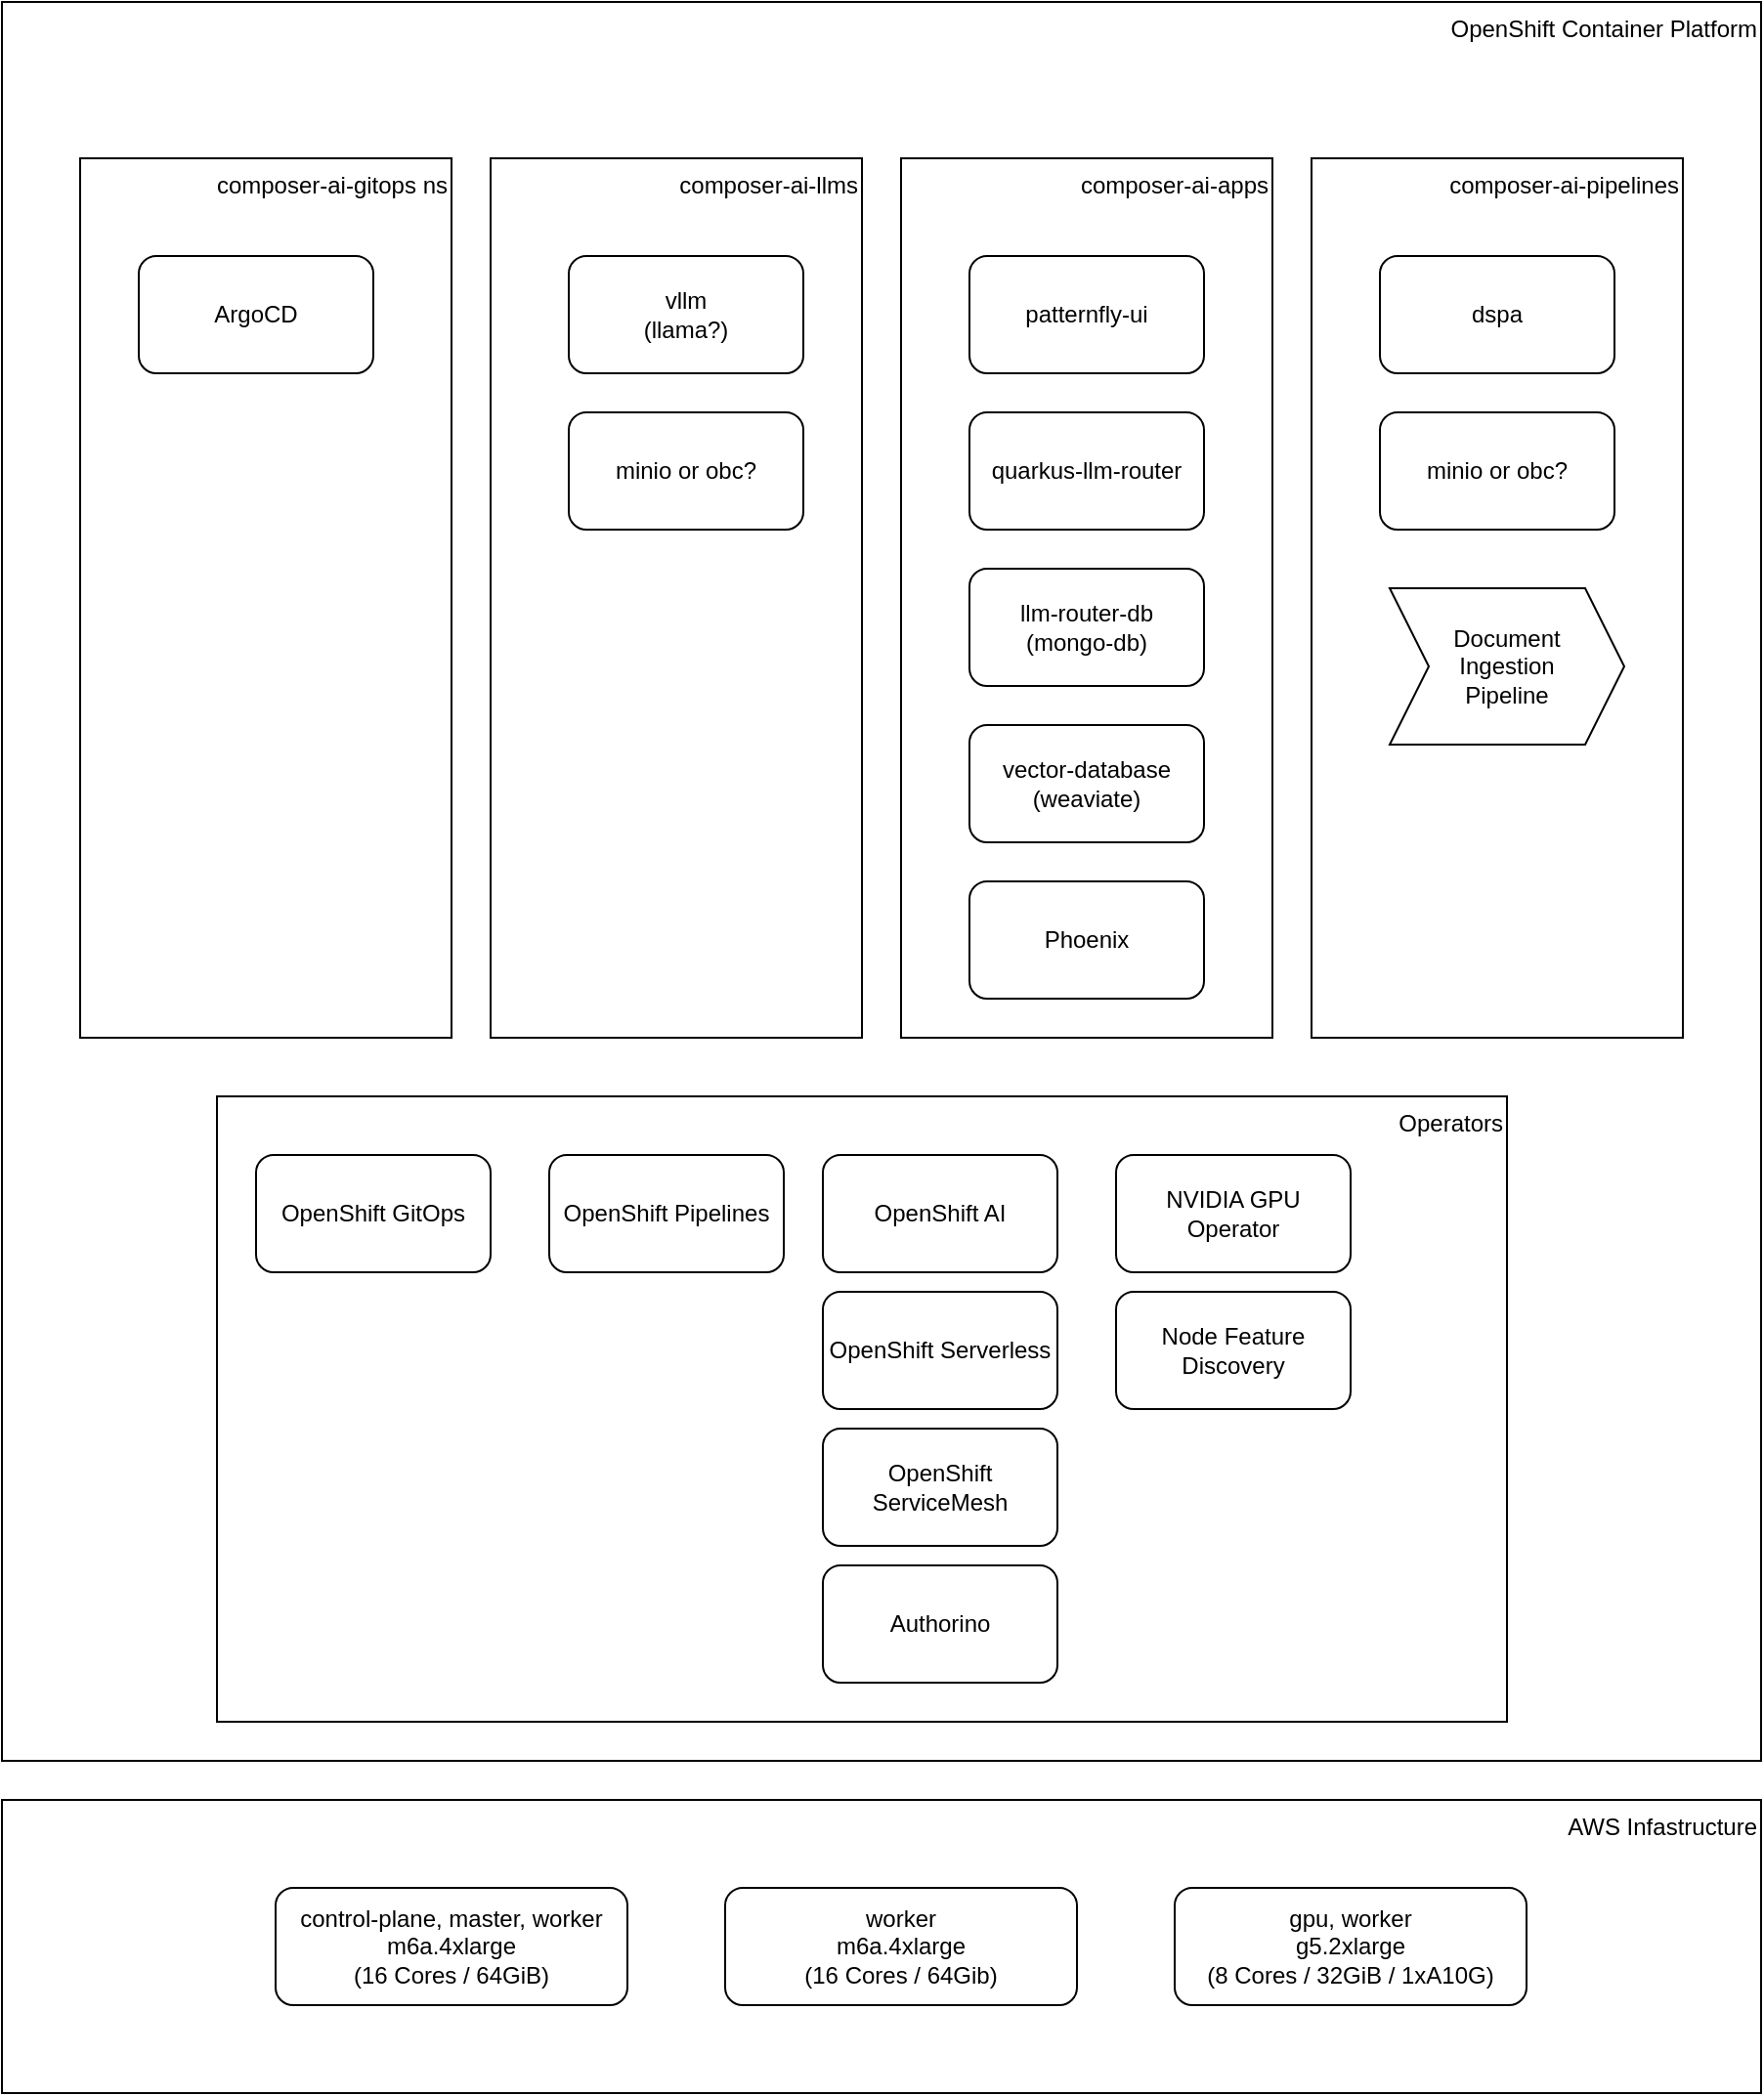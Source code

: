 <mxfile>
    <diagram id="2sebiGc540611mgCGR5V" name="Page-1">
        <mxGraphModel dx="1065" dy="1601" grid="1" gridSize="10" guides="1" tooltips="1" connect="1" arrows="1" fold="1" page="1" pageScale="1" pageWidth="850" pageHeight="1100" math="0" shadow="0">
            <root>
                <mxCell id="0"/>
                <mxCell id="1" parent="0"/>
                <mxCell id="2" value="OpenShift Container Platform" style="rounded=0;whiteSpace=wrap;html=1;align=right;verticalAlign=top;" parent="1" vertex="1">
                    <mxGeometry x="70" y="-520" width="900" height="900" as="geometry"/>
                </mxCell>
                <mxCell id="3" value="Operators" style="rounded=0;whiteSpace=wrap;html=1;align=right;verticalAlign=top;" parent="1" vertex="1">
                    <mxGeometry x="180" y="40" width="660" height="320" as="geometry"/>
                </mxCell>
                <mxCell id="4" value="OpenShift GitOps" style="rounded=1;whiteSpace=wrap;html=1;" parent="1" vertex="1">
                    <mxGeometry x="200" y="70" width="120" height="60" as="geometry"/>
                </mxCell>
                <mxCell id="5" value="OpenShift Pipelines" style="rounded=1;whiteSpace=wrap;html=1;" parent="1" vertex="1">
                    <mxGeometry x="350" y="70" width="120" height="60" as="geometry"/>
                </mxCell>
                <mxCell id="6" value="OpenShift AI" style="rounded=1;whiteSpace=wrap;html=1;" parent="1" vertex="1">
                    <mxGeometry x="490" y="70" width="120" height="60" as="geometry"/>
                </mxCell>
                <mxCell id="7" value="OpenShift Serverless" style="rounded=1;whiteSpace=wrap;html=1;" parent="1" vertex="1">
                    <mxGeometry x="490" y="140" width="120" height="60" as="geometry"/>
                </mxCell>
                <mxCell id="8" value="OpenShift ServiceMesh" style="rounded=1;whiteSpace=wrap;html=1;" parent="1" vertex="1">
                    <mxGeometry x="490" y="210" width="120" height="60" as="geometry"/>
                </mxCell>
                <mxCell id="9" value="Authorino" style="rounded=1;whiteSpace=wrap;html=1;" parent="1" vertex="1">
                    <mxGeometry x="490" y="280" width="120" height="60" as="geometry"/>
                </mxCell>
                <mxCell id="10" value="NVIDIA GPU Operator" style="rounded=1;whiteSpace=wrap;html=1;" parent="1" vertex="1">
                    <mxGeometry x="640" y="70" width="120" height="60" as="geometry"/>
                </mxCell>
                <mxCell id="11" value="Node Feature Discovery" style="rounded=1;whiteSpace=wrap;html=1;" parent="1" vertex="1">
                    <mxGeometry x="640" y="140" width="120" height="60" as="geometry"/>
                </mxCell>
                <mxCell id="12" value="AWS Infastructure" style="rounded=0;whiteSpace=wrap;html=1;align=right;verticalAlign=top;" parent="1" vertex="1">
                    <mxGeometry x="70" y="400" width="900" height="150" as="geometry"/>
                </mxCell>
                <mxCell id="13" value="control-plane, master, worker&lt;br&gt;m6a.4xlarge&lt;br&gt;(16 Cores / 64GiB)" style="rounded=1;whiteSpace=wrap;html=1;" parent="1" vertex="1">
                    <mxGeometry x="210" y="445" width="180" height="60" as="geometry"/>
                </mxCell>
                <mxCell id="14" value="worker&lt;br&gt;m6a.4xlarge&lt;br&gt;(16 Cores / 64Gib)" style="rounded=1;whiteSpace=wrap;html=1;" parent="1" vertex="1">
                    <mxGeometry x="440" y="445" width="180" height="60" as="geometry"/>
                </mxCell>
                <mxCell id="15" value="gpu, worker&lt;br&gt;g5.2xlarge&lt;br&gt;(8 Cores / 32GiB / 1xA10G)" style="rounded=1;whiteSpace=wrap;html=1;" parent="1" vertex="1">
                    <mxGeometry x="670" y="445" width="180" height="60" as="geometry"/>
                </mxCell>
                <mxCell id="17" value="composer-ai-gitops ns" style="rounded=0;whiteSpace=wrap;html=1;align=right;verticalAlign=top;" parent="1" vertex="1">
                    <mxGeometry x="110" y="-440" width="190" height="450" as="geometry"/>
                </mxCell>
                <mxCell id="18" value="ArgoCD" style="rounded=1;whiteSpace=wrap;html=1;" parent="1" vertex="1">
                    <mxGeometry x="140" y="-390" width="120" height="60" as="geometry"/>
                </mxCell>
                <mxCell id="19" value="composer-ai-llms" style="rounded=0;whiteSpace=wrap;html=1;align=right;verticalAlign=top;" parent="1" vertex="1">
                    <mxGeometry x="320" y="-440" width="190" height="450" as="geometry"/>
                </mxCell>
                <mxCell id="20" value="vllm&lt;br&gt;(llama?)" style="rounded=1;whiteSpace=wrap;html=1;" parent="1" vertex="1">
                    <mxGeometry x="360" y="-390" width="120" height="60" as="geometry"/>
                </mxCell>
                <mxCell id="21" value="minio or obc?" style="rounded=1;whiteSpace=wrap;html=1;" parent="1" vertex="1">
                    <mxGeometry x="360" y="-310" width="120" height="60" as="geometry"/>
                </mxCell>
                <mxCell id="22" value="composer-ai-apps" style="rounded=0;whiteSpace=wrap;html=1;align=right;verticalAlign=top;" parent="1" vertex="1">
                    <mxGeometry x="530" y="-440" width="190" height="450" as="geometry"/>
                </mxCell>
                <mxCell id="23" value="patternfly-ui" style="rounded=1;whiteSpace=wrap;html=1;" parent="1" vertex="1">
                    <mxGeometry x="565" y="-390" width="120" height="60" as="geometry"/>
                </mxCell>
                <mxCell id="24" value="quarkus-llm-router" style="rounded=1;whiteSpace=wrap;html=1;" parent="1" vertex="1">
                    <mxGeometry x="565" y="-310" width="120" height="60" as="geometry"/>
                </mxCell>
                <mxCell id="25" value="vector-database&lt;br&gt;(weaviate)" style="rounded=1;whiteSpace=wrap;html=1;" parent="1" vertex="1">
                    <mxGeometry x="565" y="-150" width="120" height="60" as="geometry"/>
                </mxCell>
                <mxCell id="26" value="composer-ai-pipelines" style="rounded=0;whiteSpace=wrap;html=1;align=right;verticalAlign=top;" parent="1" vertex="1">
                    <mxGeometry x="740" y="-440" width="190" height="450" as="geometry"/>
                </mxCell>
                <mxCell id="27" value="dspa" style="rounded=1;whiteSpace=wrap;html=1;" parent="1" vertex="1">
                    <mxGeometry x="775" y="-390" width="120" height="60" as="geometry"/>
                </mxCell>
                <mxCell id="28" value="minio or obc?" style="rounded=1;whiteSpace=wrap;html=1;" parent="1" vertex="1">
                    <mxGeometry x="775" y="-310" width="120" height="60" as="geometry"/>
                </mxCell>
                <mxCell id="29" value="Document &lt;br&gt;Ingestion &lt;br&gt;Pipeline" style="shape=step;perimeter=stepPerimeter;whiteSpace=wrap;html=1;fixedSize=1;" parent="1" vertex="1">
                    <mxGeometry x="780" y="-220" width="120" height="80" as="geometry"/>
                </mxCell>
                <mxCell id="30" value="Phoenix" style="rounded=1;whiteSpace=wrap;html=1;" parent="1" vertex="1">
                    <mxGeometry x="565" y="-70" width="120" height="60" as="geometry"/>
                </mxCell>
                <mxCell id="31" value="llm-router-db&lt;br&gt;(mongo-db)" style="rounded=1;whiteSpace=wrap;html=1;" parent="1" vertex="1">
                    <mxGeometry x="565" y="-230" width="120" height="60" as="geometry"/>
                </mxCell>
            </root>
        </mxGraphModel>
    </diagram>
</mxfile>